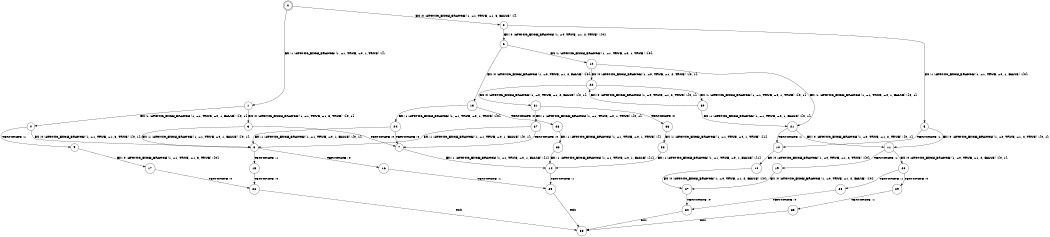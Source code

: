 digraph BCG {
size = "7, 10.5";
center = TRUE;
node [shape = circle];
0 [peripheries = 2];
0 -> 1 [label = "EX !1 !ATOMIC_EXCH_BRANCH (1, +1, TRUE, +0, 1, TRUE) !{}"];
0 -> 2 [label = "EX !0 !ATOMIC_EXCH_BRANCH (1, +1, TRUE, +1, 3, FALSE) !{}"];
1 -> 3 [label = "EX !0 !ATOMIC_EXCH_BRANCH (1, +1, TRUE, +1, 3, TRUE) !{0, 1}"];
1 -> 4 [label = "EX !1 !ATOMIC_EXCH_BRANCH (1, +1, TRUE, +0, 1, FALSE) !{0, 1}"];
2 -> 5 [label = "EX !1 !ATOMIC_EXCH_BRANCH (1, +1, TRUE, +0, 1, FALSE) !{0}"];
2 -> 6 [label = "EX !0 !ATOMIC_EXCH_BRANCH (1, +0, TRUE, +1, 2, TRUE) !{0}"];
3 -> 7 [label = "TERMINATE !0"];
3 -> 8 [label = "EX !1 !ATOMIC_EXCH_BRANCH (1, +1, TRUE, +0, 1, FALSE) !{0, 1}"];
4 -> 9 [label = "TERMINATE !1"];
4 -> 8 [label = "EX !0 !ATOMIC_EXCH_BRANCH (1, +1, TRUE, +1, 3, TRUE) !{0, 1}"];
5 -> 10 [label = "TERMINATE !1"];
5 -> 11 [label = "EX !0 !ATOMIC_EXCH_BRANCH (1, +0, TRUE, +1, 2, TRUE) !{0, 1}"];
6 -> 12 [label = "EX !1 !ATOMIC_EXCH_BRANCH (1, +1, TRUE, +0, 1, TRUE) !{0}"];
6 -> 13 [label = "EX !0 !ATOMIC_EXCH_BRANCH (1, +0, TRUE, +1, 2, FALSE) !{0}"];
7 -> 14 [label = "EX !1 !ATOMIC_EXCH_BRANCH (1, +1, TRUE, +0, 1, FALSE) !{1}"];
8 -> 15 [label = "TERMINATE !1"];
8 -> 16 [label = "TERMINATE !0"];
9 -> 17 [label = "EX !0 !ATOMIC_EXCH_BRANCH (1, +1, TRUE, +1, 3, TRUE) !{0}"];
10 -> 18 [label = "EX !0 !ATOMIC_EXCH_BRANCH (1, +0, TRUE, +1, 2, TRUE) !{0}"];
11 -> 19 [label = "TERMINATE !1"];
11 -> 20 [label = "EX !0 !ATOMIC_EXCH_BRANCH (1, +0, TRUE, +1, 2, FALSE) !{0, 1}"];
12 -> 21 [label = "EX !1 !ATOMIC_EXCH_BRANCH (1, +1, TRUE, +0, 1, FALSE) !{0, 1}"];
12 -> 22 [label = "EX !0 !ATOMIC_EXCH_BRANCH (1, +0, TRUE, +1, 2, TRUE) !{0, 1}"];
13 -> 23 [label = "TERMINATE !0"];
13 -> 24 [label = "EX !1 !ATOMIC_EXCH_BRANCH (1, +1, TRUE, +0, 1, TRUE) !{0}"];
14 -> 25 [label = "TERMINATE !1"];
15 -> 26 [label = "TERMINATE !0"];
16 -> 25 [label = "TERMINATE !1"];
17 -> 26 [label = "TERMINATE !0"];
18 -> 27 [label = "EX !0 !ATOMIC_EXCH_BRANCH (1, +0, TRUE, +1, 2, FALSE) !{0}"];
19 -> 27 [label = "EX !0 !ATOMIC_EXCH_BRANCH (1, +0, TRUE, +1, 2, FALSE) !{0}"];
20 -> 28 [label = "TERMINATE !1"];
20 -> 29 [label = "TERMINATE !0"];
21 -> 10 [label = "TERMINATE !1"];
21 -> 11 [label = "EX !0 !ATOMIC_EXCH_BRANCH (1, +0, TRUE, +1, 2, TRUE) !{0, 1}"];
22 -> 30 [label = "EX !1 !ATOMIC_EXCH_BRANCH (1, +1, TRUE, +0, 1, TRUE) !{0, 1}"];
22 -> 31 [label = "EX !0 !ATOMIC_EXCH_BRANCH (1, +0, TRUE, +1, 2, FALSE) !{0, 1}"];
23 -> 32 [label = "EX !1 !ATOMIC_EXCH_BRANCH (1, +1, TRUE, +0, 1, TRUE) !{}"];
24 -> 7 [label = "TERMINATE !0"];
24 -> 8 [label = "EX !1 !ATOMIC_EXCH_BRANCH (1, +1, TRUE, +0, 1, FALSE) !{0, 1}"];
25 -> 33 [label = "exit"];
26 -> 33 [label = "exit"];
27 -> 34 [label = "TERMINATE !0"];
28 -> 34 [label = "TERMINATE !0"];
29 -> 35 [label = "TERMINATE !1"];
30 -> 21 [label = "EX !1 !ATOMIC_EXCH_BRANCH (1, +1, TRUE, +0, 1, FALSE) !{0, 1}"];
30 -> 22 [label = "EX !0 !ATOMIC_EXCH_BRANCH (1, +0, TRUE, +1, 2, TRUE) !{0, 1}"];
31 -> 36 [label = "TERMINATE !0"];
31 -> 37 [label = "EX !1 !ATOMIC_EXCH_BRANCH (1, +1, TRUE, +0, 1, TRUE) !{0, 1}"];
32 -> 14 [label = "EX !1 !ATOMIC_EXCH_BRANCH (1, +1, TRUE, +0, 1, FALSE) !{1}"];
34 -> 33 [label = "exit"];
35 -> 33 [label = "exit"];
36 -> 38 [label = "EX !1 !ATOMIC_EXCH_BRANCH (1, +1, TRUE, +0, 1, TRUE) !{1}"];
37 -> 7 [label = "TERMINATE !0"];
37 -> 8 [label = "EX !1 !ATOMIC_EXCH_BRANCH (1, +1, TRUE, +0, 1, FALSE) !{0, 1}"];
38 -> 14 [label = "EX !1 !ATOMIC_EXCH_BRANCH (1, +1, TRUE, +0, 1, FALSE) !{1}"];
}
